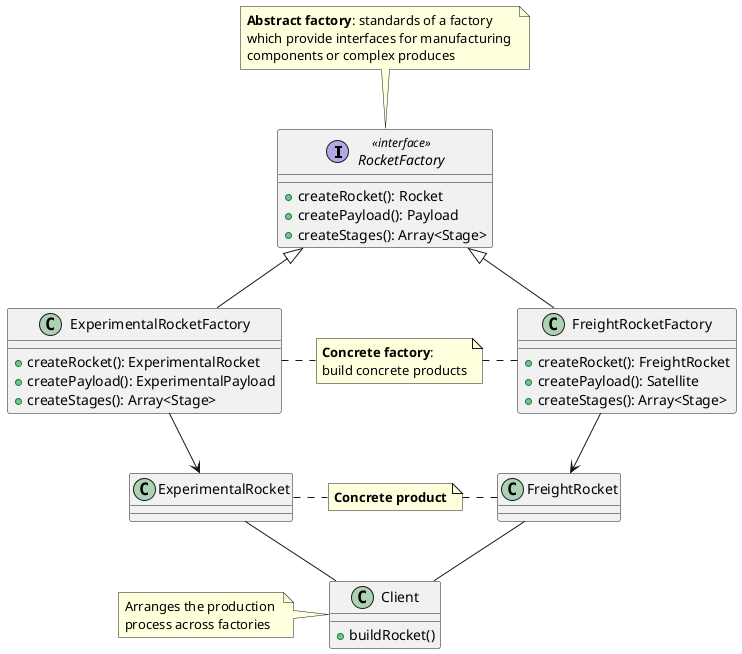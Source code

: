 @startuml

interface RocketFactory << interface >> {
    + createRocket(): Rocket
    + createPayload(): Payload
    + createStages(): Array<Stage>
}
class ExperimentalRocketFactory{
    + createRocket(): ExperimentalRocket
    + createPayload(): ExperimentalPayload
    + createStages(): Array<Stage>
}
class FreightRocketFactory {
    + createRocket(): FreightRocket
    + createPayload(): Satellite
    + createStages(): Array<Stage>
}
RocketFactory <|-- ExperimentalRocketFactory 
RocketFactory <|-- FreightRocketFactory

ExperimentalRocketFactory --> ExperimentalRocket 
FreightRocketFactory --> FreightRocket

class Client {
    + buildRocket()
}

Client -up- ExperimentalRocket
Client -up- FreightRocket

note top of RocketFactory
    **Abstract factory**: standards of a factory 
    which provide interfaces for manufacturing 
    components or complex produces
end note

note "**Concrete factory**: \nbuild concrete products" as N1
N1 .left. ExperimentalRocketFactory
N1 .right. FreightRocketFactory
note "**Concrete product**" as N2
N2 .left. ExperimentalRocket
N2 .right. FreightRocket
note left of Client 
    Arranges the production 
    process across factories
end note 
@enduml